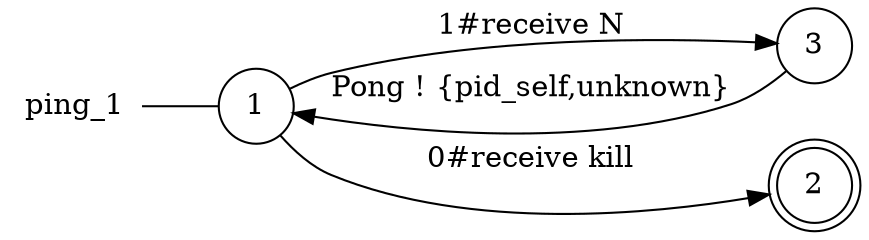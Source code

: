 digraph ping_1 {
	rankdir="LR";
	n_0 [label="ping_1", shape="plaintext"];
	n_1 [id="1", shape=circle, label="1"];
	n_0 -> n_1 [arrowhead=none];
	n_2 [id="4", shape=circle, label="3"];
	n_3 [id="2", shape=doublecircle, label="2"];

	n_1 -> n_3 [id="[$e|3]", label="0#receive kill"];
	n_2 -> n_1 [id="[$e|5]", label="Pong ! {pid_self,unknown}"];
	n_1 -> n_2 [id="[$e|1]", label="1#receive N"];
}
